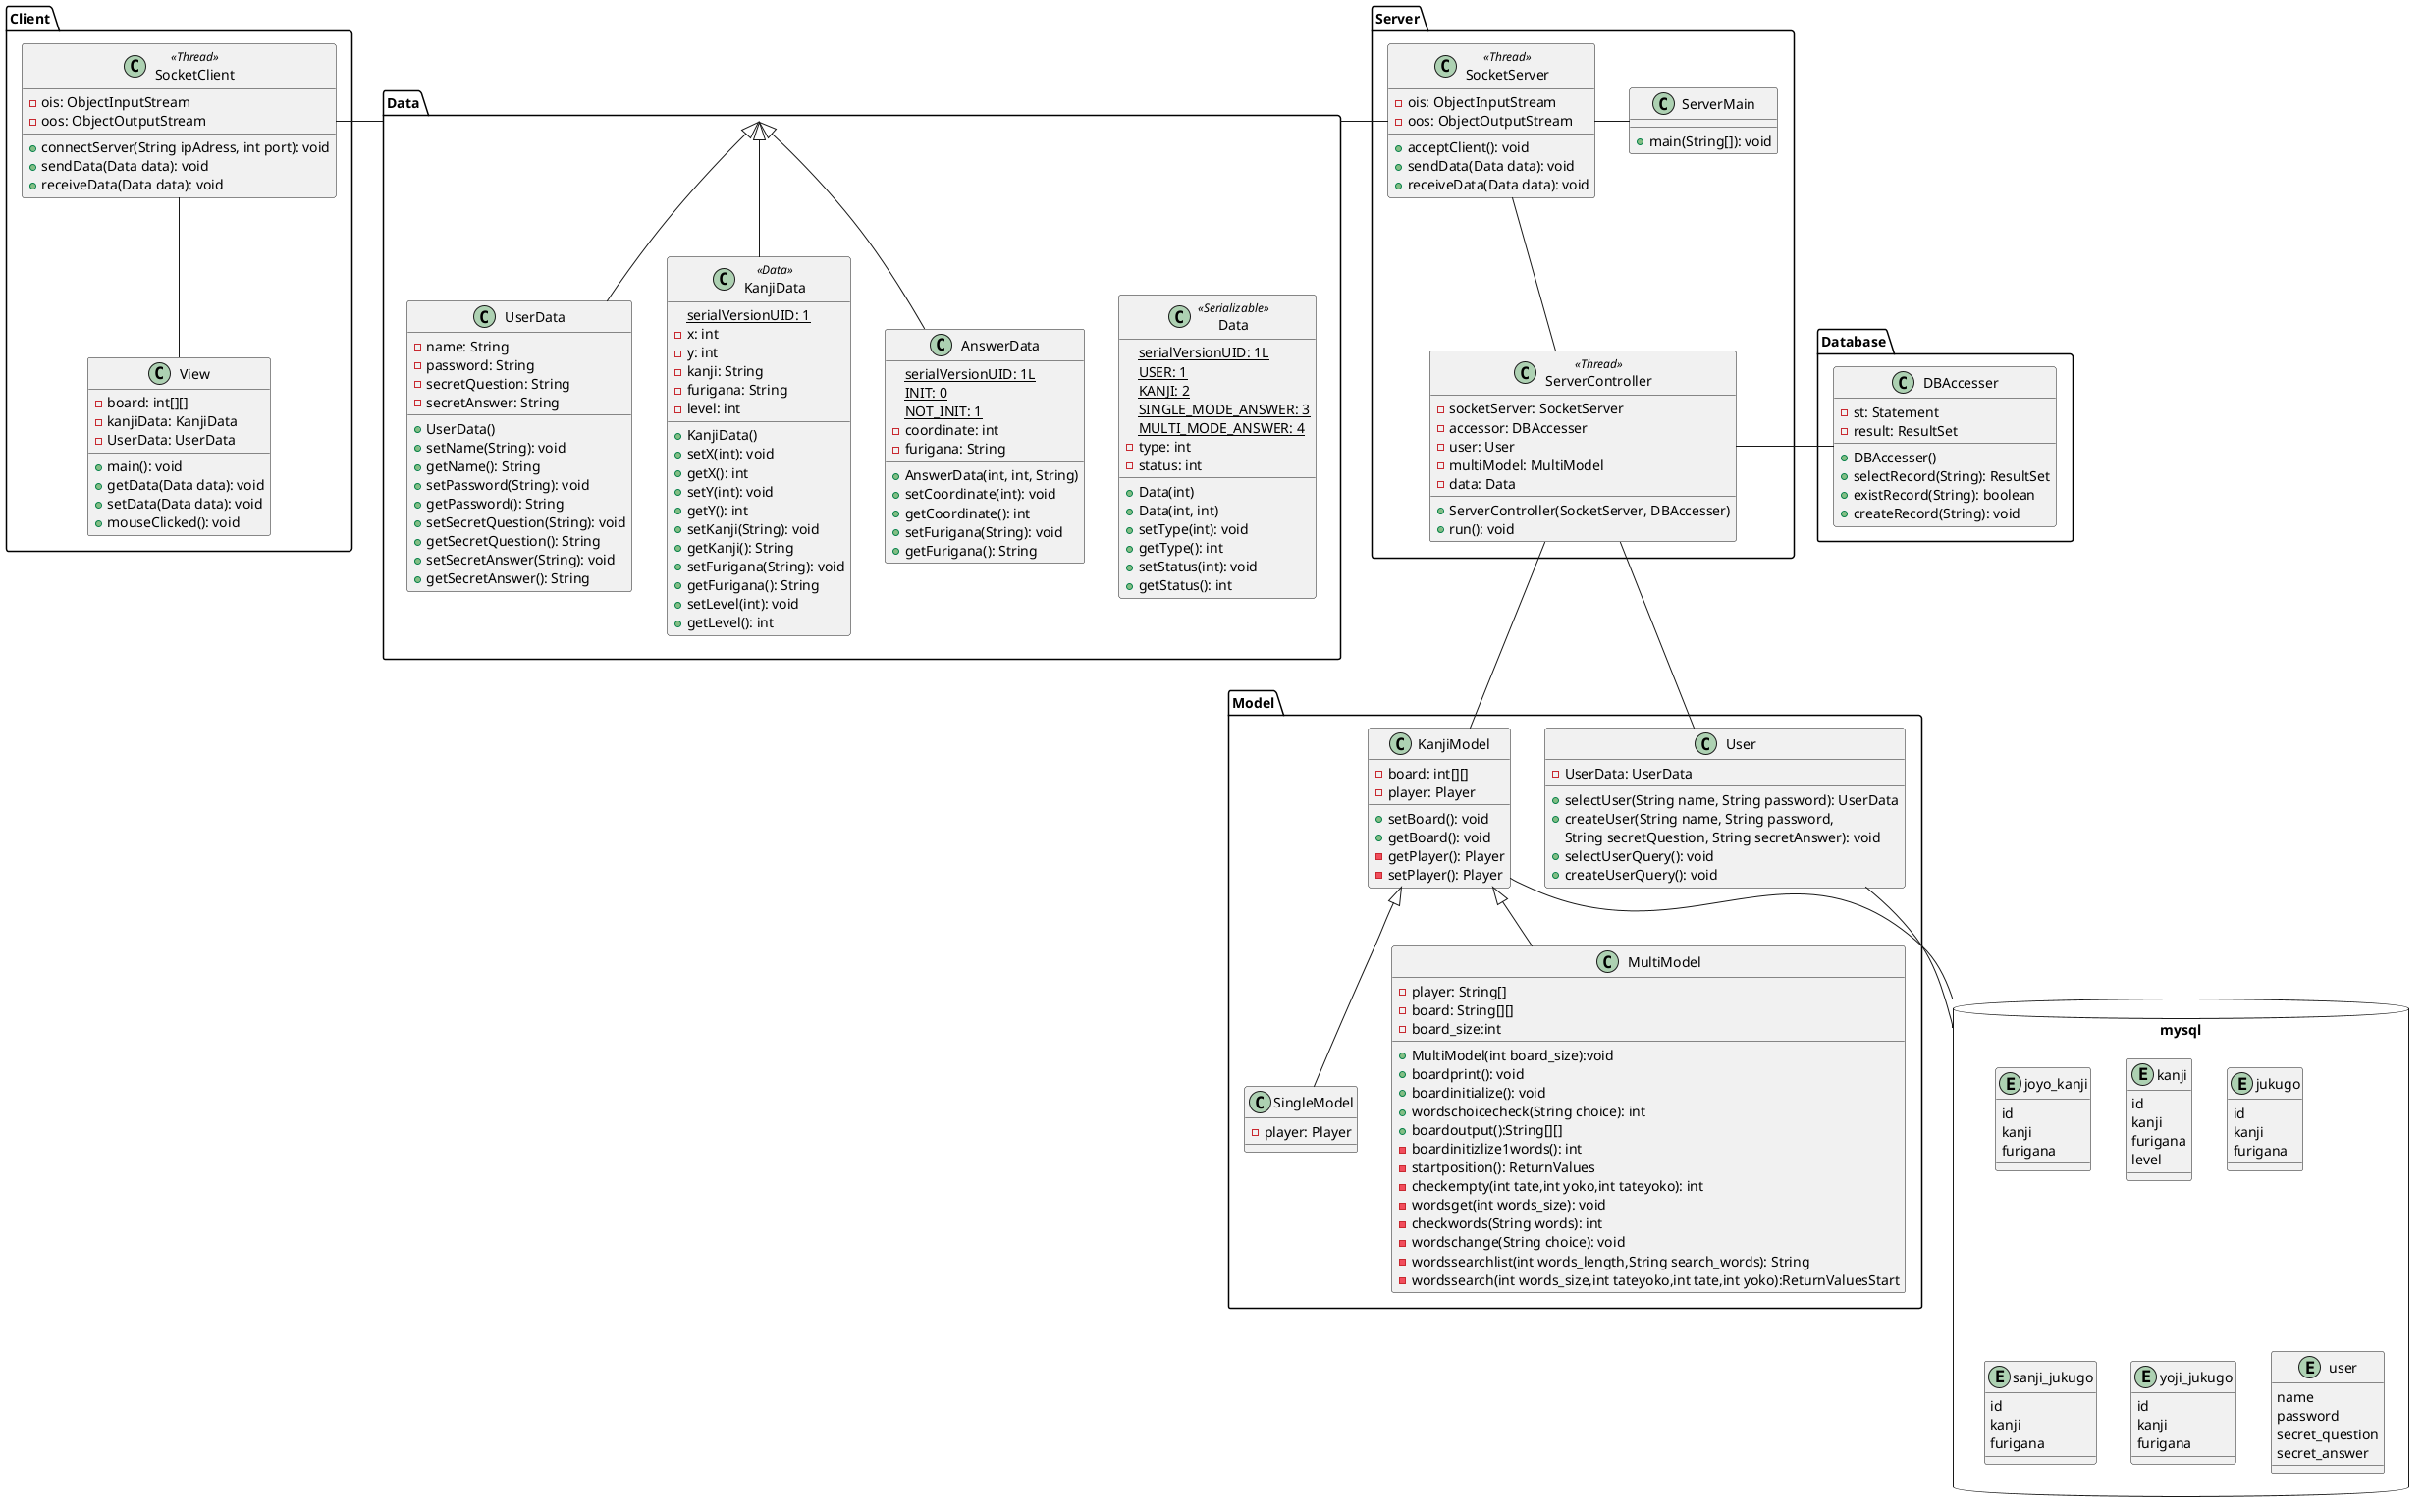"@startuml クラス図"


package Data {
    class Data<<Serializable>> {
        {static} serialVersionUID: 1L
        {static} USER: 1
        {static} KANJI: 2
        {static} SINGLE_MODE_ANSWER: 3
        {static} MULTI_MODE_ANSWER: 4
        -type: int
        -status: int
        +Data(int)
        +Data(int, int)
        +setType(int): void
        +getType(): int
        +setStatus(int): void
        +getStatus(): int
    }

    class AnswerData {
        {static} serialVersionUID: 1L
        {static} INIT: 0
        {static} NOT_INIT: 1
        -coordinate: int
        -furigana: String
        +AnswerData(int, int, String)
        +setCoordinate(int): void
        +getCoordinate(): int
        +setFurigana(String): void
        +getFurigana(): String
    }

    class KanjiData<<Data>> {
        {static} serialVersionUID: 1
        -x: int
        -y: int
        -kanji: String
        -furigana: String
        -level: int
        +KanjiData()
        +setX(int): void
        +getX(): int
        +setY(int): void
        +getY(): int
        +setKanji(String): void
        +getKanji(): String
        +setFurigana(String): void
        +getFurigana(): String
        +setLevel(int): void
        +getLevel(): int
    }

    class UserData {
        -name: String
        -password: String
        -secretQuestion: String
        -secretAnswer: String
        +UserData()
        +setName(String): void
        +getName(): String
        +setPassword(String): void
        +getPassword(): String
        +setSecretQuestion(String): void
        +getSecretQuestion(): String
        +setSecretAnswer(String): void
        +getSecretAnswer(): String
    }
}

package Database{
    class DBAccesser {
        -st: Statement
        -result: ResultSet
        +DBAccesser()
        +selectRecord(String): ResultSet
        +existRecord(String): boolean
        +createRecord(String): void
    }
}

package Server{
    class ServerMain {
        +main(String[]): void
    }

    class ServerController<<Thread>> {
        -socketServer: SocketServer
        -accessor: DBAccesser
        -user: User
        -multiModel: MultiModel
        -data: Data
        +ServerController(SocketServer, DBAccesser)
        +run(): void
    }

    class SocketServer<<Thread>> {
        -ois: ObjectInputStream
        -oos: ObjectOutputStream
        +acceptClient(): void
        +sendData(Data data): void
        +receiveData(Data data): void
    }
}




package Client{
    class SocketClient<<Thread>> {
        -ois: ObjectInputStream
        -oos: ObjectOutputStream
        +connectServer(String ipAdress, int port): void
        +sendData(Data data): void
        +receiveData(Data data): void
    }

    class View {
        -board: int[][]
        -kanjiData: KanjiData
        -UserData: UserData
        +main(): void
        +getData(Data data): void
        +setData(Data data): void
        +mouseClicked(): void
    }
}


package Model{
    class KanjiModel {
        -board: int[][]
        -player: Player
        +setBoard(): void
        +getBoard(): void
        -getPlayer(): Player
        -setPlayer(): Player
    }

    class User {
        -UserData: UserData
        +selectUser(String name, String password): UserData
        +createUser(String name, String password,
                String secretQuestion, String secretAnswer): void
        +selectUserQuery(): void
        +createUserQuery(): void
    }

    class SingleModel {
        -player: Player
    }

    class MultiModel {
        -player: String[]
        -board: String[][]
        -board_size:int
        +MultiModel(int board_size):void
        +boardprint(): void
        +boardinitialize(): void
        +wordschoicecheck(String choice): int
        +boardoutput():String[][]
        -boardinitizlize1words(): int
        -startposition(): ReturnValues
        -checkempty(int tate,int yoko,int tateyoko): int
        -wordsget(int words_size): void
        -checkwords(String words): int
        -wordschange(String choice): void
        -wordssearchlist(int words_length,String search_words): String
        -wordssearch(int words_size,int tateyoko,int tate,int yoko):ReturnValuesStart
    }
}

database "mysql" {
    entity "joyo_kanji" {
        id
        kanji
        furigana
    }

    entity "kanji" {
        id
        kanji
        furigana
        level
    }

    entity "jukugo" {
        id
        kanji
        furigana
    }

    entity "sanji_jukugo" {
        id
        kanji
        furigana
    }

    entity "yoji_jukugo" {
        id
        kanji
        furigana
    }

    entity "user"{
        name
        password
        secret_question
        secret_answer
    }
}



Data <|-- KanjiData
Data <|-- UserData
Data <|-- AnswerData
Data -left- SocketClient
Data -right- SocketServer
SocketClient -- View
SocketServer -- ServerController
SocketServer -right- ServerMain
ServerController -- User
ServerController -- KanjiModel
ServerController -right- DBAccesser
KanjiModel <|-- MultiModel
KanjiModel <|-- SingleModel
User -- mysql
KanjiModel -- mysql


"@enduml クラス図"
